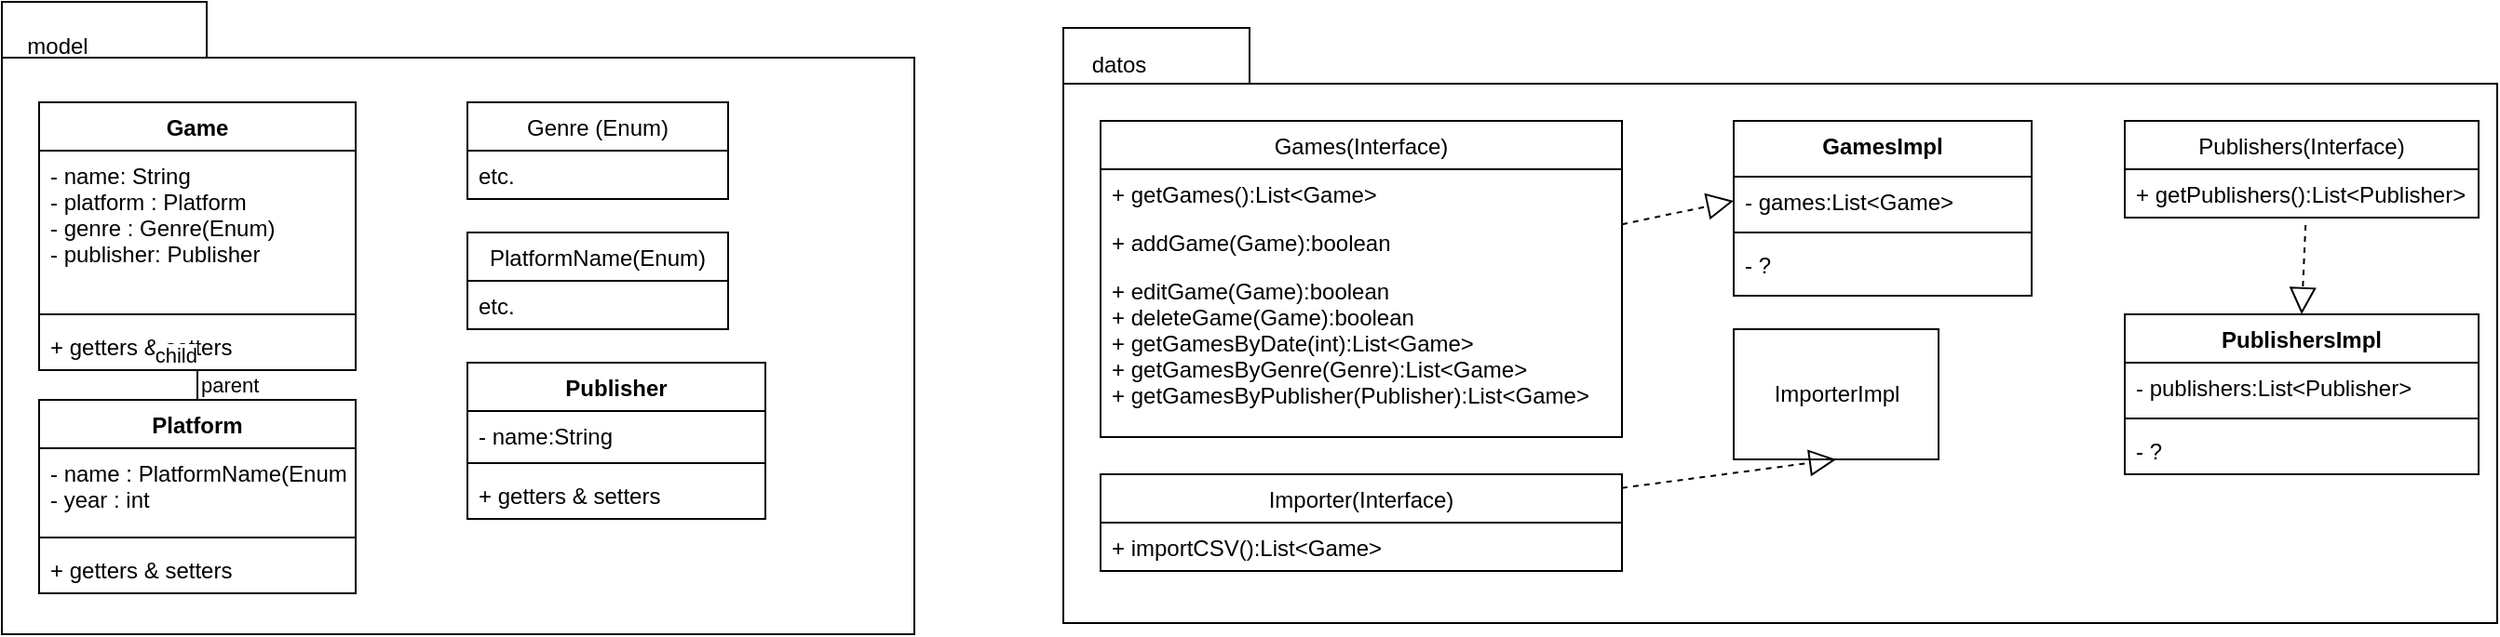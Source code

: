 <mxfile version="14.9.4" type="google"><diagram id="C5RBs43oDa-KdzZeNtuy" name="Page-1"><mxGraphModel dx="1297" dy="481" grid="1" gridSize="10" guides="1" tooltips="1" connect="1" arrows="1" fold="1" page="1" pageScale="1" pageWidth="827" pageHeight="1169" math="0" shadow="0"><root><mxCell id="WIyWlLk6GJQsqaUBKTNV-0"/><mxCell id="WIyWlLk6GJQsqaUBKTNV-1" parent="WIyWlLk6GJQsqaUBKTNV-0"/><mxCell id="TCqhMZu3IWz6dn-8Bzra-5" value="" style="shape=folder;fontStyle=1;spacingTop=10;tabWidth=110;tabHeight=30;tabPosition=left;html=1;align=left;" vertex="1" parent="WIyWlLk6GJQsqaUBKTNV-1"><mxGeometry x="-20" y="116" width="490" height="340" as="geometry"/></mxCell><mxCell id="TCqhMZu3IWz6dn-8Bzra-10" value="Game" style="swimlane;fontStyle=1;align=center;verticalAlign=top;childLayout=stackLayout;horizontal=1;startSize=26;horizontalStack=0;resizeParent=1;resizeParentMax=0;resizeLast=0;collapsible=1;marginBottom=0;" vertex="1" parent="WIyWlLk6GJQsqaUBKTNV-1"><mxGeometry y="170" width="170" height="144" as="geometry"/></mxCell><mxCell id="TCqhMZu3IWz6dn-8Bzra-11" value="- name: String&#10;- platform : Platform&#10;- genre : Genre(Enum)&#10;- publisher: Publisher&#10;" style="text;strokeColor=none;fillColor=none;align=left;verticalAlign=top;spacingLeft=4;spacingRight=4;overflow=hidden;rotatable=0;points=[[0,0.5],[1,0.5]];portConstraint=eastwest;" vertex="1" parent="TCqhMZu3IWz6dn-8Bzra-10"><mxGeometry y="26" width="170" height="84" as="geometry"/></mxCell><mxCell id="TCqhMZu3IWz6dn-8Bzra-12" value="" style="line;strokeWidth=1;fillColor=none;align=left;verticalAlign=middle;spacingTop=-1;spacingLeft=3;spacingRight=3;rotatable=0;labelPosition=right;points=[];portConstraint=eastwest;" vertex="1" parent="TCqhMZu3IWz6dn-8Bzra-10"><mxGeometry y="110" width="170" height="8" as="geometry"/></mxCell><mxCell id="TCqhMZu3IWz6dn-8Bzra-13" value="+ getters &amp; setters" style="text;strokeColor=none;fillColor=none;align=left;verticalAlign=top;spacingLeft=4;spacingRight=4;overflow=hidden;rotatable=0;points=[[0,0.5],[1,0.5]];portConstraint=eastwest;" vertex="1" parent="TCqhMZu3IWz6dn-8Bzra-10"><mxGeometry y="118" width="170" height="26" as="geometry"/></mxCell><mxCell id="TCqhMZu3IWz6dn-8Bzra-16" value="model" style="text;html=1;strokeColor=none;fillColor=none;align=center;verticalAlign=middle;whiteSpace=wrap;rounded=0;" vertex="1" parent="WIyWlLk6GJQsqaUBKTNV-1"><mxGeometry x="-10" y="130" width="40" height="20" as="geometry"/></mxCell><mxCell id="TCqhMZu3IWz6dn-8Bzra-17" value="Platform" style="swimlane;fontStyle=1;align=center;verticalAlign=top;childLayout=stackLayout;horizontal=1;startSize=26;horizontalStack=0;resizeParent=1;resizeParentMax=0;resizeLast=0;collapsible=1;marginBottom=0;" vertex="1" parent="WIyWlLk6GJQsqaUBKTNV-1"><mxGeometry y="330" width="170" height="104" as="geometry"/></mxCell><mxCell id="TCqhMZu3IWz6dn-8Bzra-18" value="- name : PlatformName(Enum)&#10;- year : int" style="text;strokeColor=none;fillColor=none;align=left;verticalAlign=top;spacingLeft=4;spacingRight=4;overflow=hidden;rotatable=0;points=[[0,0.5],[1,0.5]];portConstraint=eastwest;" vertex="1" parent="TCqhMZu3IWz6dn-8Bzra-17"><mxGeometry y="26" width="170" height="44" as="geometry"/></mxCell><mxCell id="TCqhMZu3IWz6dn-8Bzra-19" value="" style="line;strokeWidth=1;fillColor=none;align=left;verticalAlign=middle;spacingTop=-1;spacingLeft=3;spacingRight=3;rotatable=0;labelPosition=right;points=[];portConstraint=eastwest;" vertex="1" parent="TCqhMZu3IWz6dn-8Bzra-17"><mxGeometry y="70" width="170" height="8" as="geometry"/></mxCell><mxCell id="TCqhMZu3IWz6dn-8Bzra-20" value="+ getters &amp; setters" style="text;strokeColor=none;fillColor=none;align=left;verticalAlign=top;spacingLeft=4;spacingRight=4;overflow=hidden;rotatable=0;points=[[0,0.5],[1,0.5]];portConstraint=eastwest;" vertex="1" parent="TCqhMZu3IWz6dn-8Bzra-17"><mxGeometry y="78" width="170" height="26" as="geometry"/></mxCell><mxCell id="TCqhMZu3IWz6dn-8Bzra-26" value="Genre (Enum)" style="swimlane;fontStyle=0;childLayout=stackLayout;horizontal=1;startSize=26;fillColor=none;horizontalStack=0;resizeParent=1;resizeParentMax=0;resizeLast=0;collapsible=1;marginBottom=0;" vertex="1" parent="WIyWlLk6GJQsqaUBKTNV-1"><mxGeometry x="230" y="170" width="140" height="52" as="geometry"/></mxCell><mxCell id="TCqhMZu3IWz6dn-8Bzra-27" value="etc." style="text;strokeColor=none;fillColor=none;align=left;verticalAlign=top;spacingLeft=4;spacingRight=4;overflow=hidden;rotatable=0;points=[[0,0.5],[1,0.5]];portConstraint=eastwest;" vertex="1" parent="TCqhMZu3IWz6dn-8Bzra-26"><mxGeometry y="26" width="140" height="26" as="geometry"/></mxCell><mxCell id="TCqhMZu3IWz6dn-8Bzra-34" value="PlatformName(Enum)" style="swimlane;fontStyle=0;childLayout=stackLayout;horizontal=1;startSize=26;fillColor=none;horizontalStack=0;resizeParent=1;resizeParentMax=0;resizeLast=0;collapsible=1;marginBottom=0;" vertex="1" parent="WIyWlLk6GJQsqaUBKTNV-1"><mxGeometry x="230" y="240" width="140" height="52" as="geometry"/></mxCell><mxCell id="TCqhMZu3IWz6dn-8Bzra-35" value="etc." style="text;strokeColor=none;fillColor=none;align=left;verticalAlign=top;spacingLeft=4;spacingRight=4;overflow=hidden;rotatable=0;points=[[0,0.5],[1,0.5]];portConstraint=eastwest;" vertex="1" parent="TCqhMZu3IWz6dn-8Bzra-34"><mxGeometry y="26" width="140" height="26" as="geometry"/></mxCell><mxCell id="TCqhMZu3IWz6dn-8Bzra-39" value="" style="endArrow=none;html=1;edgeStyle=orthogonalEdgeStyle;" edge="1" parent="WIyWlLk6GJQsqaUBKTNV-1" source="TCqhMZu3IWz6dn-8Bzra-17" target="TCqhMZu3IWz6dn-8Bzra-10"><mxGeometry relative="1" as="geometry"><mxPoint x="100" y="290" as="sourcePoint"/><mxPoint x="260" y="290" as="targetPoint"/></mxGeometry></mxCell><mxCell id="TCqhMZu3IWz6dn-8Bzra-40" value="parent" style="edgeLabel;resizable=0;html=1;align=left;verticalAlign=bottom;" connectable="0" vertex="1" parent="TCqhMZu3IWz6dn-8Bzra-39"><mxGeometry x="-1" relative="1" as="geometry"/></mxCell><mxCell id="TCqhMZu3IWz6dn-8Bzra-41" value="child" style="edgeLabel;resizable=0;html=1;align=right;verticalAlign=bottom;" connectable="0" vertex="1" parent="TCqhMZu3IWz6dn-8Bzra-39"><mxGeometry x="1" relative="1" as="geometry"/></mxCell><mxCell id="TCqhMZu3IWz6dn-8Bzra-42" value="" style="shape=folder;fontStyle=1;spacingTop=10;tabWidth=100;tabHeight=30;tabPosition=left;html=1;" vertex="1" parent="WIyWlLk6GJQsqaUBKTNV-1"><mxGeometry x="550" y="130" width="770" height="320" as="geometry"/></mxCell><mxCell id="TCqhMZu3IWz6dn-8Bzra-43" value="datos" style="text;html=1;strokeColor=none;fillColor=none;align=center;verticalAlign=middle;whiteSpace=wrap;rounded=0;" vertex="1" parent="WIyWlLk6GJQsqaUBKTNV-1"><mxGeometry x="560" y="140" width="40" height="20" as="geometry"/></mxCell><mxCell id="TCqhMZu3IWz6dn-8Bzra-53" value="Games(Interface)" style="swimlane;fontStyle=0;childLayout=stackLayout;horizontal=1;startSize=26;fillColor=none;horizontalStack=0;resizeParent=1;resizeParentMax=0;resizeLast=0;collapsible=1;marginBottom=0;" vertex="1" parent="WIyWlLk6GJQsqaUBKTNV-1"><mxGeometry x="570" y="180" width="280" height="170" as="geometry"/></mxCell><mxCell id="TCqhMZu3IWz6dn-8Bzra-54" value="+ getGames():List&lt;Game&gt;" style="text;strokeColor=none;fillColor=none;align=left;verticalAlign=top;spacingLeft=4;spacingRight=4;overflow=hidden;rotatable=0;points=[[0,0.5],[1,0.5]];portConstraint=eastwest;" vertex="1" parent="TCqhMZu3IWz6dn-8Bzra-53"><mxGeometry y="26" width="280" height="26" as="geometry"/></mxCell><mxCell id="TCqhMZu3IWz6dn-8Bzra-55" value="+ addGame(Game):boolean" style="text;strokeColor=none;fillColor=none;align=left;verticalAlign=top;spacingLeft=4;spacingRight=4;overflow=hidden;rotatable=0;points=[[0,0.5],[1,0.5]];portConstraint=eastwest;" vertex="1" parent="TCqhMZu3IWz6dn-8Bzra-53"><mxGeometry y="52" width="280" height="26" as="geometry"/></mxCell><mxCell id="TCqhMZu3IWz6dn-8Bzra-56" value="+ editGame(Game):boolean&#10;+ deleteGame(Game):boolean&#10;+ getGamesByDate(int):List&lt;Game&gt;&#10;+ getGamesByGenre(Genre):List&lt;Game&gt;&#10;+ getGamesByPublisher(Publisher):List&lt;Game&gt;" style="text;strokeColor=none;fillColor=none;align=left;verticalAlign=top;spacingLeft=4;spacingRight=4;overflow=hidden;rotatable=0;points=[[0,0.5],[1,0.5]];portConstraint=eastwest;" vertex="1" parent="TCqhMZu3IWz6dn-8Bzra-53"><mxGeometry y="78" width="280" height="92" as="geometry"/></mxCell><mxCell id="TCqhMZu3IWz6dn-8Bzra-63" value="Importer(Interface)" style="swimlane;fontStyle=0;childLayout=stackLayout;horizontal=1;startSize=26;fillColor=none;horizontalStack=0;resizeParent=1;resizeParentMax=0;resizeLast=0;collapsible=1;marginBottom=0;" vertex="1" parent="WIyWlLk6GJQsqaUBKTNV-1"><mxGeometry x="570" y="370" width="280" height="52" as="geometry"/></mxCell><mxCell id="TCqhMZu3IWz6dn-8Bzra-64" value="+ importCSV():List&lt;Game&gt;" style="text;strokeColor=none;fillColor=none;align=left;verticalAlign=top;spacingLeft=4;spacingRight=4;overflow=hidden;rotatable=0;points=[[0,0.5],[1,0.5]];portConstraint=eastwest;" vertex="1" parent="TCqhMZu3IWz6dn-8Bzra-63"><mxGeometry y="26" width="280" height="26" as="geometry"/></mxCell><mxCell id="TCqhMZu3IWz6dn-8Bzra-67" value="ImporterImpl" style="html=1;" vertex="1" parent="WIyWlLk6GJQsqaUBKTNV-1"><mxGeometry x="910" y="292" width="110" height="70" as="geometry"/></mxCell><mxCell id="TCqhMZu3IWz6dn-8Bzra-68" value="" style="endArrow=block;dashed=1;endFill=0;endSize=12;html=1;entryX=0.5;entryY=1;entryDx=0;entryDy=0;" edge="1" parent="WIyWlLk6GJQsqaUBKTNV-1" source="TCqhMZu3IWz6dn-8Bzra-63" target="TCqhMZu3IWz6dn-8Bzra-67"><mxGeometry width="160" relative="1" as="geometry"><mxPoint x="780" y="290" as="sourcePoint"/><mxPoint x="940" y="290" as="targetPoint"/></mxGeometry></mxCell><mxCell id="TCqhMZu3IWz6dn-8Bzra-69" value="Publishers(Interface)" style="swimlane;fontStyle=0;childLayout=stackLayout;horizontal=1;startSize=26;fillColor=none;horizontalStack=0;resizeParent=1;resizeParentMax=0;resizeLast=0;collapsible=1;marginBottom=0;" vertex="1" parent="WIyWlLk6GJQsqaUBKTNV-1"><mxGeometry x="1120" y="180" width="190" height="52" as="geometry"/></mxCell><mxCell id="TCqhMZu3IWz6dn-8Bzra-70" value="+ getPublishers():List&lt;Publisher&gt;" style="text;strokeColor=none;fillColor=none;align=left;verticalAlign=top;spacingLeft=4;spacingRight=4;overflow=hidden;rotatable=0;points=[[0,0.5],[1,0.5]];portConstraint=eastwest;" vertex="1" parent="TCqhMZu3IWz6dn-8Bzra-69"><mxGeometry y="26" width="190" height="26" as="geometry"/></mxCell><mxCell id="TCqhMZu3IWz6dn-8Bzra-81" value="GamesImpl" style="swimlane;fontStyle=1;align=center;verticalAlign=top;childLayout=stackLayout;horizontal=1;startSize=30;horizontalStack=0;resizeParent=1;resizeParentMax=0;resizeLast=0;collapsible=1;marginBottom=0;" vertex="1" parent="WIyWlLk6GJQsqaUBKTNV-1"><mxGeometry x="910" y="180" width="160" height="94" as="geometry"/></mxCell><mxCell id="TCqhMZu3IWz6dn-8Bzra-82" value="- games:List&lt;Game&gt;" style="text;strokeColor=none;fillColor=none;align=left;verticalAlign=top;spacingLeft=4;spacingRight=4;overflow=hidden;rotatable=0;points=[[0,0.5],[1,0.5]];portConstraint=eastwest;" vertex="1" parent="TCqhMZu3IWz6dn-8Bzra-81"><mxGeometry y="30" width="160" height="26" as="geometry"/></mxCell><mxCell id="TCqhMZu3IWz6dn-8Bzra-83" value="" style="line;strokeWidth=1;fillColor=none;align=left;verticalAlign=middle;spacingTop=-1;spacingLeft=3;spacingRight=3;rotatable=0;labelPosition=right;points=[];portConstraint=eastwest;" vertex="1" parent="TCqhMZu3IWz6dn-8Bzra-81"><mxGeometry y="56" width="160" height="8" as="geometry"/></mxCell><mxCell id="TCqhMZu3IWz6dn-8Bzra-84" value="- ?" style="text;strokeColor=none;fillColor=none;align=left;verticalAlign=top;spacingLeft=4;spacingRight=4;overflow=hidden;rotatable=0;points=[[0,0.5],[1,0.5]];portConstraint=eastwest;" vertex="1" parent="TCqhMZu3IWz6dn-8Bzra-81"><mxGeometry y="64" width="160" height="30" as="geometry"/></mxCell><mxCell id="TCqhMZu3IWz6dn-8Bzra-85" value="" style="endArrow=block;dashed=1;endFill=0;endSize=12;html=1;entryX=0;entryY=0.5;entryDx=0;entryDy=0;" edge="1" parent="WIyWlLk6GJQsqaUBKTNV-1" source="TCqhMZu3IWz6dn-8Bzra-53" target="TCqhMZu3IWz6dn-8Bzra-82"><mxGeometry width="160" relative="1" as="geometry"><mxPoint x="950" y="290" as="sourcePoint"/><mxPoint x="1110" y="290" as="targetPoint"/></mxGeometry></mxCell><mxCell id="TCqhMZu3IWz6dn-8Bzra-86" value="PublishersImpl" style="swimlane;fontStyle=1;align=center;verticalAlign=top;childLayout=stackLayout;horizontal=1;startSize=26;horizontalStack=0;resizeParent=1;resizeParentMax=0;resizeLast=0;collapsible=1;marginBottom=0;" vertex="1" parent="WIyWlLk6GJQsqaUBKTNV-1"><mxGeometry x="1120" y="284" width="190" height="86" as="geometry"/></mxCell><mxCell id="TCqhMZu3IWz6dn-8Bzra-87" value="- publishers:List&lt;Publisher&gt;" style="text;strokeColor=none;fillColor=none;align=left;verticalAlign=top;spacingLeft=4;spacingRight=4;overflow=hidden;rotatable=0;points=[[0,0.5],[1,0.5]];portConstraint=eastwest;" vertex="1" parent="TCqhMZu3IWz6dn-8Bzra-86"><mxGeometry y="26" width="190" height="26" as="geometry"/></mxCell><mxCell id="TCqhMZu3IWz6dn-8Bzra-88" value="" style="line;strokeWidth=1;fillColor=none;align=left;verticalAlign=middle;spacingTop=-1;spacingLeft=3;spacingRight=3;rotatable=0;labelPosition=right;points=[];portConstraint=eastwest;" vertex="1" parent="TCqhMZu3IWz6dn-8Bzra-86"><mxGeometry y="52" width="190" height="8" as="geometry"/></mxCell><mxCell id="TCqhMZu3IWz6dn-8Bzra-89" value="- ?" style="text;strokeColor=none;fillColor=none;align=left;verticalAlign=top;spacingLeft=4;spacingRight=4;overflow=hidden;rotatable=0;points=[[0,0.5],[1,0.5]];portConstraint=eastwest;" vertex="1" parent="TCqhMZu3IWz6dn-8Bzra-86"><mxGeometry y="60" width="190" height="26" as="geometry"/></mxCell><mxCell id="TCqhMZu3IWz6dn-8Bzra-90" value="" style="endArrow=block;dashed=1;endFill=0;endSize=12;html=1;exitX=0.511;exitY=1.154;exitDx=0;exitDy=0;exitPerimeter=0;entryX=0.5;entryY=0;entryDx=0;entryDy=0;" edge="1" parent="WIyWlLk6GJQsqaUBKTNV-1" source="TCqhMZu3IWz6dn-8Bzra-70" target="TCqhMZu3IWz6dn-8Bzra-86"><mxGeometry width="160" relative="1" as="geometry"><mxPoint x="950" y="290" as="sourcePoint"/><mxPoint x="1110" y="290" as="targetPoint"/></mxGeometry></mxCell><mxCell id="TCqhMZu3IWz6dn-8Bzra-91" value="Publisher" style="swimlane;fontStyle=1;align=center;verticalAlign=top;childLayout=stackLayout;horizontal=1;startSize=26;horizontalStack=0;resizeParent=1;resizeParentMax=0;resizeLast=0;collapsible=1;marginBottom=0;" vertex="1" parent="WIyWlLk6GJQsqaUBKTNV-1"><mxGeometry x="230" y="310" width="160" height="84" as="geometry"/></mxCell><mxCell id="TCqhMZu3IWz6dn-8Bzra-92" value="- name:String" style="text;strokeColor=none;fillColor=none;align=left;verticalAlign=top;spacingLeft=4;spacingRight=4;overflow=hidden;rotatable=0;points=[[0,0.5],[1,0.5]];portConstraint=eastwest;" vertex="1" parent="TCqhMZu3IWz6dn-8Bzra-91"><mxGeometry y="26" width="160" height="24" as="geometry"/></mxCell><mxCell id="TCqhMZu3IWz6dn-8Bzra-93" value="" style="line;strokeWidth=1;fillColor=none;align=left;verticalAlign=middle;spacingTop=-1;spacingLeft=3;spacingRight=3;rotatable=0;labelPosition=right;points=[];portConstraint=eastwest;" vertex="1" parent="TCqhMZu3IWz6dn-8Bzra-91"><mxGeometry y="50" width="160" height="8" as="geometry"/></mxCell><mxCell id="TCqhMZu3IWz6dn-8Bzra-94" value="+ getters &amp; setters" style="text;strokeColor=none;fillColor=none;align=left;verticalAlign=top;spacingLeft=4;spacingRight=4;overflow=hidden;rotatable=0;points=[[0,0.5],[1,0.5]];portConstraint=eastwest;" vertex="1" parent="TCqhMZu3IWz6dn-8Bzra-91"><mxGeometry y="58" width="160" height="26" as="geometry"/></mxCell></root></mxGraphModel></diagram></mxfile>
